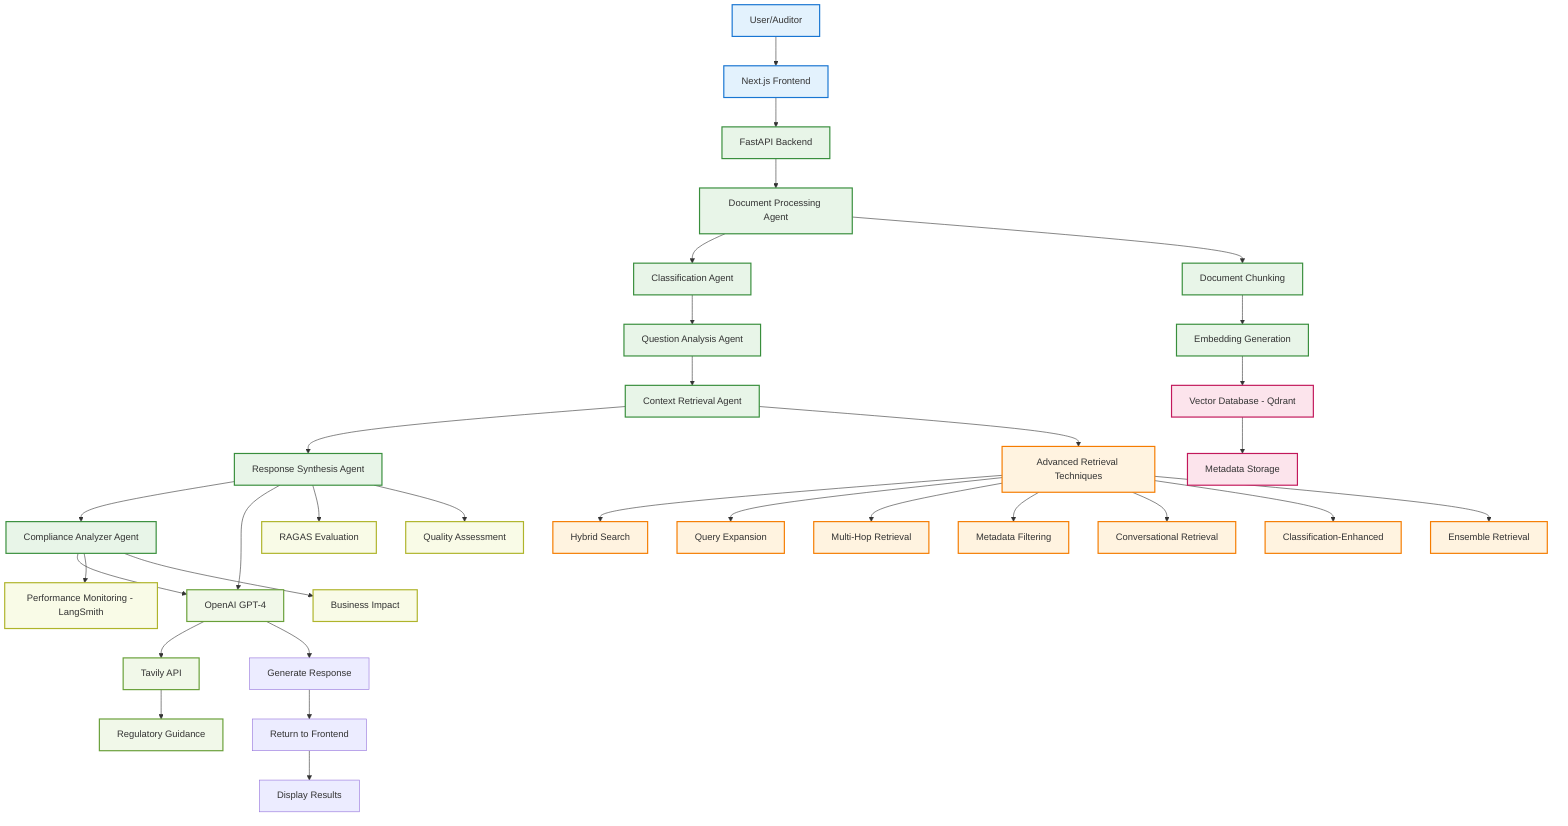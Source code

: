 graph TD
    %% User Interface Layer
    A[User/Auditor] --> B[Next.js Frontend]
    B --> C[FastAPI Backend]
    
    %% Multi-Agent Workflow
    C --> D[Document Processing Agent]
    D --> E[Classification Agent]
    E --> F[Question Analysis Agent]
    F --> G[Context Retrieval Agent]
    G --> H[Response Synthesis Agent]
    H --> I[Compliance Analyzer Agent]
    
    %% Advanced Retrieval Techniques
    G --> J[Advanced Retrieval Techniques]
    J --> J1[Hybrid Search]
    J --> J2[Query Expansion]
    J --> J3[Multi-Hop Retrieval]
    J --> J4[Metadata Filtering]
    J --> J5[Conversational Retrieval]
    J --> J6[Classification-Enhanced]
    J --> J7[Ensemble Retrieval]
    
    %% Data Processing Layer
    D --> K[Document Chunking]
    K --> L[Embedding Generation]
    L --> M[Vector Database - Qdrant]
    M --> N[Metadata Storage]
    
    %% LLM Integration
    H --> O[OpenAI GPT-4]
    I --> O
    
    %% External Integrations
    O --> P[Tavily API]
    P --> Q[Regulatory Guidance]
    
    %% Evaluation & Monitoring
    H --> R[RAGAS Evaluation]
    I --> S[Performance Monitoring - LangSmith]
    H --> T[Quality Assessment]
    I --> U[Business Impact]
    
    %% Response Flow
    O --> V[Generate Response]
    V --> W[Return to Frontend]
    W --> X[Display Results]
    
    %% Styling
    classDef userInterface fill:#E3F2FD,stroke:#1976D2,stroke-width:2px
    classDef backend fill:#E8F5E8,stroke:#388E3C,stroke-width:2px
    classDef agent fill:#FFF3E0,stroke:#F57C00,stroke-width:2px
    classDef database fill:#FCE4EC,stroke:#C2185B,stroke-width:2px
    classDef external fill:#F1F8E9,stroke:#689F38,stroke-width:2px
    classDef evaluation fill:#F9FBE7,stroke:#AFB42B,stroke-width:2px
    
    class A,B userInterface
    class C,D,E,F,G,H,I,K,L backend
    class J,J1,J2,J3,J4,J5,J6,J7 agent
    class M,N database
    class O,P,Q external
    class R,S,T,U evaluation